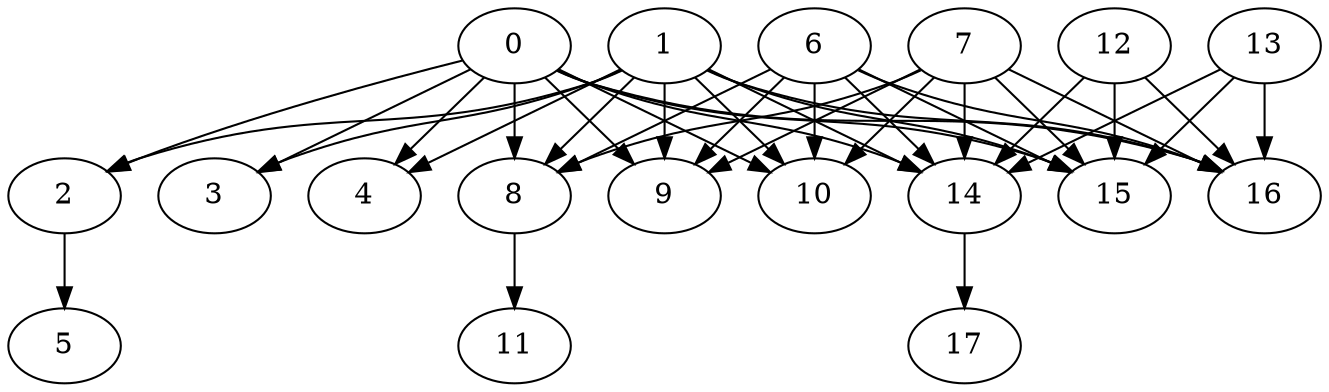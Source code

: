/* Created by igraph 0.10.15 */
digraph {
  0 [
    Visited=1
    Line=94386574882976
  ];
  1 [
    Visited=1
    Line=94386574883680
  ];
  2 [
    Visited=1
    Line=94386574884032
  ];
  3 [
    Visited=1
    Line=94386574884432
  ];
  4 [
    Visited=1
    Line=94386574884832
  ];
  5 [
    Visited=1
    Line=94386574885232
  ];
  6 [
    Visited=1
    Line=94386574885584
  ];
  7 [
    Visited=1
    Line=94386574886288
  ];
  8 [
    Visited=1
    Line=94386574886640
  ];
  9 [
    Visited=1
    Line=94386574887040
  ];
  10 [
    Visited=1
    Line=94386574887440
  ];
  11 [
    Visited=1
    Line=94386574887840
  ];
  12 [
    Visited=1
    Line=94386574888192
  ];
  13 [
    Visited=1
    Line=94386574888896
  ];
  14 [
    Visited=1
    Line=94386574889248
  ];
  15 [
    Visited=1
    Line=94386574889648
  ];
  16 [
    Visited=1
    Line=94386574890048
  ];
  17 [
    Visited=1
    Line=94386574890448
  ];

  0 -> 2;
  0 -> 3;
  0 -> 4;
  0 -> 8;
  0 -> 9;
  0 -> 10;
  0 -> 14;
  0 -> 15;
  0 -> 16;
  1 -> 2;
  1 -> 3;
  1 -> 4;
  1 -> 8;
  1 -> 9;
  1 -> 10;
  1 -> 14;
  1 -> 15;
  1 -> 16;
  2 -> 5;
  6 -> 8;
  6 -> 9;
  6 -> 10;
  6 -> 14;
  6 -> 15;
  6 -> 16;
  7 -> 8;
  7 -> 9;
  7 -> 10;
  7 -> 14;
  7 -> 15;
  7 -> 16;
  8 -> 11;
  12 -> 14;
  12 -> 15;
  12 -> 16;
  13 -> 14;
  13 -> 15;
  13 -> 16;
  14 -> 17;
}
